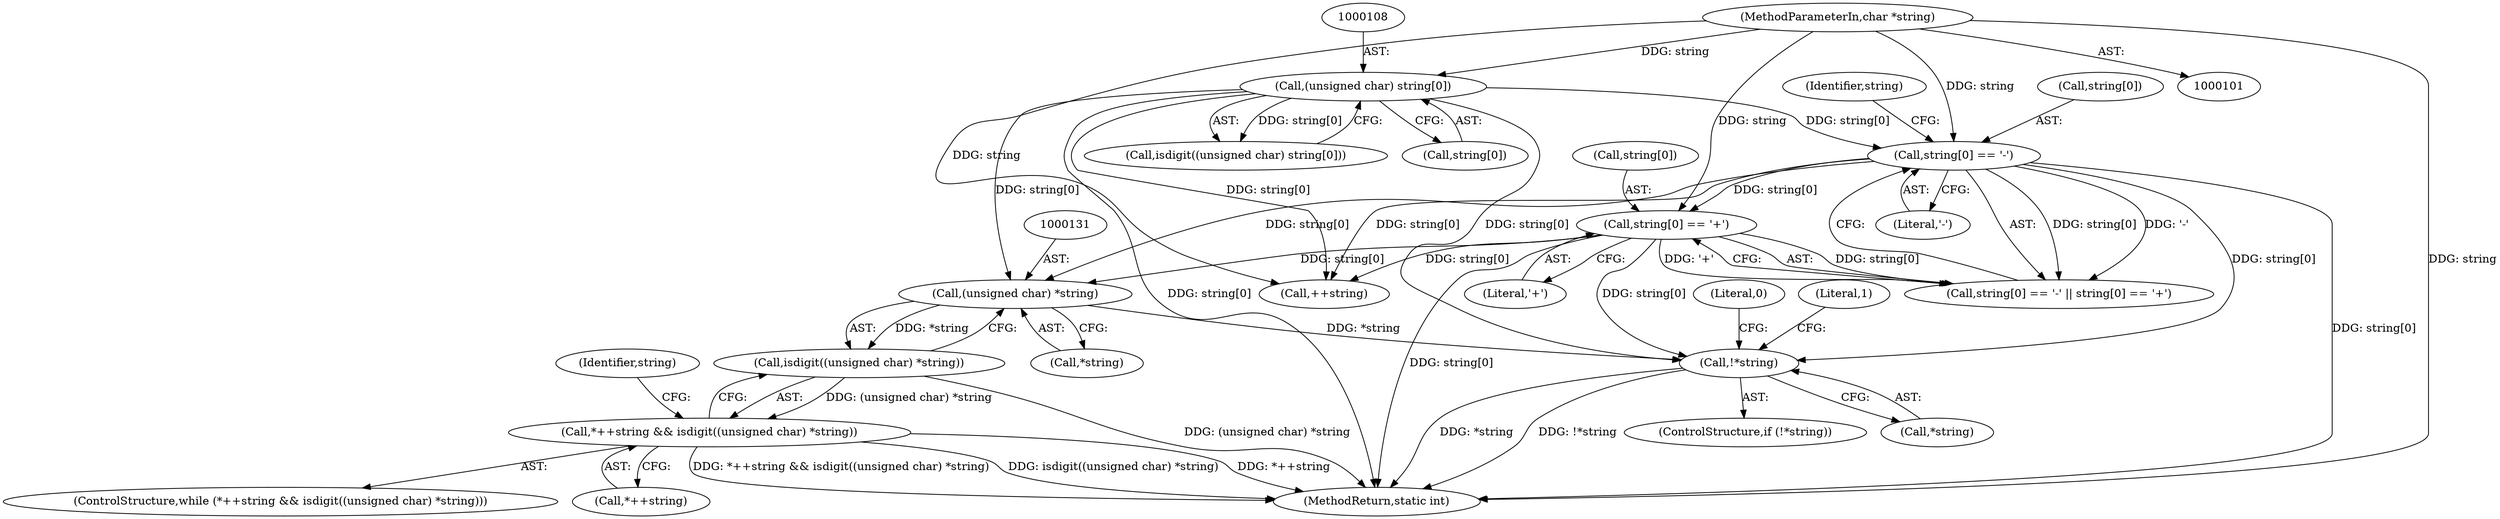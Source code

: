 digraph "0_t1utils_6b9d1aafcb61a3663c883663eb19ccdbfcde8d33_0@pointer" {
"1000130" [label="(Call,(unsigned char) *string)"];
"1000113" [label="(Call,string[0] == '-')"];
"1000107" [label="(Call,(unsigned char) string[0])"];
"1000102" [label="(MethodParameterIn,char *string)"];
"1000118" [label="(Call,string[0] == '+')"];
"1000129" [label="(Call,isdigit((unsigned char) *string))"];
"1000125" [label="(Call,*++string && isdigit((unsigned char) *string))"];
"1000135" [label="(Call,!*string)"];
"1000124" [label="(ControlStructure,while (*++string && isdigit((unsigned char) *string)))"];
"1000114" [label="(Call,string[0])"];
"1000137" [label="(Identifier,string)"];
"1000141" [label="(Literal,0)"];
"1000134" [label="(ControlStructure,if (!*string))"];
"1000118" [label="(Call,string[0] == '+')"];
"1000125" [label="(Call,*++string && isdigit((unsigned char) *string))"];
"1000119" [label="(Call,string[0])"];
"1000120" [label="(Identifier,string)"];
"1000142" [label="(MethodReturn,static int)"];
"1000129" [label="(Call,isdigit((unsigned char) *string))"];
"1000127" [label="(Call,++string)"];
"1000126" [label="(Call,*++string)"];
"1000130" [label="(Call,(unsigned char) *string)"];
"1000117" [label="(Literal,'-')"];
"1000107" [label="(Call,(unsigned char) string[0])"];
"1000135" [label="(Call,!*string)"];
"1000106" [label="(Call,isdigit((unsigned char) string[0]))"];
"1000112" [label="(Call,string[0] == '-' || string[0] == '+')"];
"1000139" [label="(Literal,1)"];
"1000102" [label="(MethodParameterIn,char *string)"];
"1000113" [label="(Call,string[0] == '-')"];
"1000109" [label="(Call,string[0])"];
"1000132" [label="(Call,*string)"];
"1000122" [label="(Literal,'+')"];
"1000136" [label="(Call,*string)"];
"1000130" -> "1000129"  [label="AST: "];
"1000130" -> "1000132"  [label="CFG: "];
"1000131" -> "1000130"  [label="AST: "];
"1000132" -> "1000130"  [label="AST: "];
"1000129" -> "1000130"  [label="CFG: "];
"1000130" -> "1000129"  [label="DDG: *string"];
"1000113" -> "1000130"  [label="DDG: string[0]"];
"1000118" -> "1000130"  [label="DDG: string[0]"];
"1000107" -> "1000130"  [label="DDG: string[0]"];
"1000130" -> "1000135"  [label="DDG: *string"];
"1000113" -> "1000112"  [label="AST: "];
"1000113" -> "1000117"  [label="CFG: "];
"1000114" -> "1000113"  [label="AST: "];
"1000117" -> "1000113"  [label="AST: "];
"1000120" -> "1000113"  [label="CFG: "];
"1000112" -> "1000113"  [label="CFG: "];
"1000113" -> "1000142"  [label="DDG: string[0]"];
"1000113" -> "1000112"  [label="DDG: string[0]"];
"1000113" -> "1000112"  [label="DDG: '-'"];
"1000107" -> "1000113"  [label="DDG: string[0]"];
"1000102" -> "1000113"  [label="DDG: string"];
"1000113" -> "1000118"  [label="DDG: string[0]"];
"1000113" -> "1000127"  [label="DDG: string[0]"];
"1000113" -> "1000135"  [label="DDG: string[0]"];
"1000107" -> "1000106"  [label="AST: "];
"1000107" -> "1000109"  [label="CFG: "];
"1000108" -> "1000107"  [label="AST: "];
"1000109" -> "1000107"  [label="AST: "];
"1000106" -> "1000107"  [label="CFG: "];
"1000107" -> "1000142"  [label="DDG: string[0]"];
"1000107" -> "1000106"  [label="DDG: string[0]"];
"1000102" -> "1000107"  [label="DDG: string"];
"1000107" -> "1000127"  [label="DDG: string[0]"];
"1000107" -> "1000135"  [label="DDG: string[0]"];
"1000102" -> "1000101"  [label="AST: "];
"1000102" -> "1000142"  [label="DDG: string"];
"1000102" -> "1000118"  [label="DDG: string"];
"1000102" -> "1000127"  [label="DDG: string"];
"1000118" -> "1000112"  [label="AST: "];
"1000118" -> "1000122"  [label="CFG: "];
"1000119" -> "1000118"  [label="AST: "];
"1000122" -> "1000118"  [label="AST: "];
"1000112" -> "1000118"  [label="CFG: "];
"1000118" -> "1000142"  [label="DDG: string[0]"];
"1000118" -> "1000112"  [label="DDG: string[0]"];
"1000118" -> "1000112"  [label="DDG: '+'"];
"1000118" -> "1000127"  [label="DDG: string[0]"];
"1000118" -> "1000135"  [label="DDG: string[0]"];
"1000129" -> "1000125"  [label="AST: "];
"1000125" -> "1000129"  [label="CFG: "];
"1000129" -> "1000142"  [label="DDG: (unsigned char) *string"];
"1000129" -> "1000125"  [label="DDG: (unsigned char) *string"];
"1000125" -> "1000124"  [label="AST: "];
"1000125" -> "1000126"  [label="CFG: "];
"1000126" -> "1000125"  [label="AST: "];
"1000137" -> "1000125"  [label="CFG: "];
"1000125" -> "1000142"  [label="DDG: *++string && isdigit((unsigned char) *string)"];
"1000125" -> "1000142"  [label="DDG: isdigit((unsigned char) *string)"];
"1000125" -> "1000142"  [label="DDG: *++string"];
"1000135" -> "1000134"  [label="AST: "];
"1000135" -> "1000136"  [label="CFG: "];
"1000136" -> "1000135"  [label="AST: "];
"1000139" -> "1000135"  [label="CFG: "];
"1000141" -> "1000135"  [label="CFG: "];
"1000135" -> "1000142"  [label="DDG: *string"];
"1000135" -> "1000142"  [label="DDG: !*string"];
}
